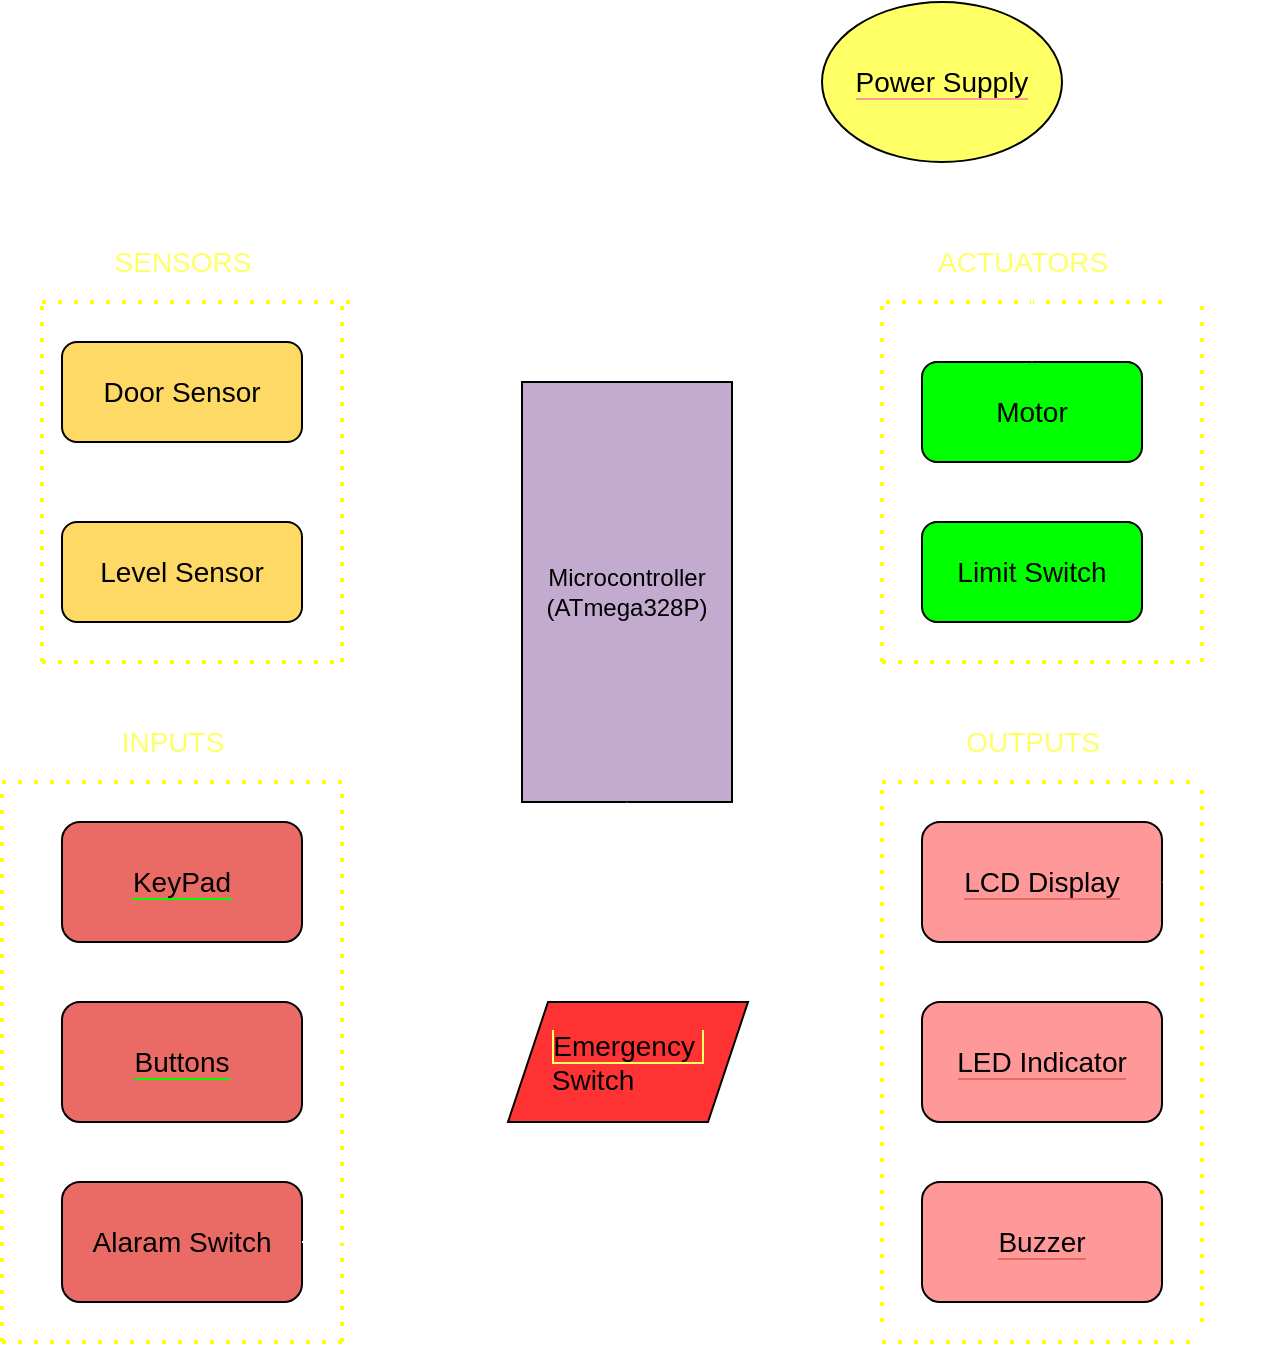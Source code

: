 <mxfile version="16.6.2" type="github">
  <diagram id="jpgyCimg_C4yJ3aij0ze" name="Page-1">
    <mxGraphModel dx="1038" dy="521" grid="1" gridSize="10" guides="1" tooltips="1" connect="1" arrows="1" fold="1" page="1" pageScale="1" pageWidth="850" pageHeight="1100" math="0" shadow="0">
      <root>
        <mxCell id="0" />
        <mxCell id="1" parent="0" />
        <mxCell id="iruNfY8hgb1oY8KxxeWh-50" value="" style="edgeStyle=orthogonalEdgeStyle;rounded=0;orthogonalLoop=1;jettySize=auto;html=1;fontSize=14;strokeColor=#FFFFFF;entryX=0;entryY=0.5;entryDx=0;entryDy=0;" edge="1" parent="1" source="iruNfY8hgb1oY8KxxeWh-1" target="iruNfY8hgb1oY8KxxeWh-5">
          <mxGeometry relative="1" as="geometry">
            <Array as="points">
              <mxPoint x="513" y="310" />
              <mxPoint x="513" y="255" />
            </Array>
          </mxGeometry>
        </mxCell>
        <mxCell id="iruNfY8hgb1oY8KxxeWh-51" value="" style="edgeStyle=orthogonalEdgeStyle;rounded=0;orthogonalLoop=1;jettySize=auto;html=1;fontSize=14;strokeColor=#FFFFFF;" edge="1" parent="1" source="iruNfY8hgb1oY8KxxeWh-1">
          <mxGeometry relative="1" as="geometry">
            <mxPoint x="560" y="330" as="targetPoint" />
            <Array as="points">
              <mxPoint x="490" y="330" />
              <mxPoint x="490" y="330" />
            </Array>
          </mxGeometry>
        </mxCell>
        <mxCell id="iruNfY8hgb1oY8KxxeWh-52" value="" style="edgeStyle=orthogonalEdgeStyle;rounded=0;orthogonalLoop=1;jettySize=auto;html=1;fontSize=14;strokeColor=#FFFFFF;exitX=1;exitY=0.5;exitDx=0;exitDy=0;" edge="1" parent="1" source="iruNfY8hgb1oY8KxxeWh-4">
          <mxGeometry relative="1" as="geometry">
            <mxPoint x="280" y="380" as="sourcePoint" />
            <mxPoint x="350" y="335" as="targetPoint" />
            <Array as="points" />
          </mxGeometry>
        </mxCell>
        <mxCell id="iruNfY8hgb1oY8KxxeWh-53" value="" style="edgeStyle=orthogonalEdgeStyle;rounded=0;orthogonalLoop=1;jettySize=auto;html=1;fontSize=14;strokeColor=#FFFFFF;exitX=1;exitY=0.5;exitDx=0;exitDy=0;" edge="1" parent="1" source="iruNfY8hgb1oY8KxxeWh-2">
          <mxGeometry relative="1" as="geometry">
            <mxPoint x="350" y="280" as="targetPoint" />
            <Array as="points">
              <mxPoint x="300" y="245" />
              <mxPoint x="300" y="280" />
            </Array>
          </mxGeometry>
        </mxCell>
        <mxCell id="iruNfY8hgb1oY8KxxeWh-1" value="Microcontroller&lt;br&gt;(ATmega328P)" style="rounded=0;whiteSpace=wrap;html=1;direction=south;fillColor=#C3ABD0;" vertex="1" parent="1">
          <mxGeometry x="360" y="240" width="105" height="210" as="geometry" />
        </mxCell>
        <mxCell id="iruNfY8hgb1oY8KxxeWh-2" value="&lt;font style=&quot;font-size: 14px&quot;&gt;Door Sensor&lt;/font&gt;" style="rounded=1;whiteSpace=wrap;html=1;fillColor=#FFD966;" vertex="1" parent="1">
          <mxGeometry x="130" y="220" width="120" height="50" as="geometry" />
        </mxCell>
        <mxCell id="iruNfY8hgb1oY8KxxeWh-4" value="&lt;font style=&quot;font-size: 14px&quot;&gt;Level Sensor&lt;/font&gt;" style="rounded=1;whiteSpace=wrap;html=1;fillColor=#FFD966;" vertex="1" parent="1">
          <mxGeometry x="130" y="310" width="120" height="50" as="geometry" />
        </mxCell>
        <mxCell id="iruNfY8hgb1oY8KxxeWh-5" value="&lt;div style=&quot;text-align: left&quot;&gt;&lt;span style=&quot;background-color: rgb(0 , 255 , 0)&quot;&gt;&lt;font style=&quot;font-size: 14px&quot;&gt;Motor&lt;/font&gt;&lt;/span&gt;&lt;/div&gt;" style="rounded=1;whiteSpace=wrap;html=1;fillColor=#00FF00;" vertex="1" parent="1">
          <mxGeometry x="560" y="230" width="110" height="50" as="geometry" />
        </mxCell>
        <mxCell id="iruNfY8hgb1oY8KxxeWh-6" value="&lt;font style=&quot;font-size: 14px&quot;&gt;Limit Switch&lt;/font&gt;" style="rounded=1;whiteSpace=wrap;html=1;fillColor=#00FF00;" vertex="1" parent="1">
          <mxGeometry x="560" y="310" width="110" height="50" as="geometry" />
        </mxCell>
        <mxCell id="iruNfY8hgb1oY8KxxeWh-8" style="edgeStyle=orthogonalEdgeStyle;rounded=0;orthogonalLoop=1;jettySize=auto;html=1;exitX=0.5;exitY=1;exitDx=0;exitDy=0;" edge="1" parent="1" source="iruNfY8hgb1oY8KxxeWh-6" target="iruNfY8hgb1oY8KxxeWh-6">
          <mxGeometry relative="1" as="geometry" />
        </mxCell>
        <mxCell id="iruNfY8hgb1oY8KxxeWh-9" value="" style="endArrow=none;dashed=1;html=1;dashPattern=1 3;strokeWidth=2;rounded=0;fontSize=14;strokeColor=#FFFF00;" edge="1" parent="1">
          <mxGeometry width="50" height="50" relative="1" as="geometry">
            <mxPoint x="120" y="380" as="sourcePoint" />
            <mxPoint x="120" y="200" as="targetPoint" />
          </mxGeometry>
        </mxCell>
        <mxCell id="iruNfY8hgb1oY8KxxeWh-11" value="" style="endArrow=none;dashed=1;html=1;dashPattern=1 3;strokeWidth=2;rounded=0;fontSize=14;strokeColor=#FFFF00;" edge="1" parent="1">
          <mxGeometry width="50" height="50" relative="1" as="geometry">
            <mxPoint x="120" y="200" as="sourcePoint" />
            <mxPoint x="280" y="200" as="targetPoint" />
          </mxGeometry>
        </mxCell>
        <mxCell id="iruNfY8hgb1oY8KxxeWh-15" value="" style="endArrow=none;dashed=1;html=1;dashPattern=1 3;strokeWidth=2;rounded=0;fontSize=14;strokeColor=#FFFF00;" edge="1" parent="1">
          <mxGeometry width="50" height="50" relative="1" as="geometry">
            <mxPoint x="270" y="380" as="sourcePoint" />
            <mxPoint x="270" y="200" as="targetPoint" />
          </mxGeometry>
        </mxCell>
        <mxCell id="iruNfY8hgb1oY8KxxeWh-16" value="" style="endArrow=none;dashed=1;html=1;dashPattern=1 3;strokeWidth=2;rounded=0;fontSize=14;strokeColor=#FFFF00;" edge="1" parent="1">
          <mxGeometry width="50" height="50" relative="1" as="geometry">
            <mxPoint x="120" y="380" as="sourcePoint" />
            <mxPoint x="270" y="380" as="targetPoint" />
          </mxGeometry>
        </mxCell>
        <mxCell id="iruNfY8hgb1oY8KxxeWh-17" value="" style="endArrow=none;dashed=1;html=1;dashPattern=1 3;strokeWidth=2;rounded=0;fontSize=14;strokeColor=#FFFF00;" edge="1" parent="1">
          <mxGeometry width="50" height="50" relative="1" as="geometry">
            <mxPoint x="680" y="200" as="sourcePoint" />
            <mxPoint x="540" y="200" as="targetPoint" />
          </mxGeometry>
        </mxCell>
        <mxCell id="iruNfY8hgb1oY8KxxeWh-18" value="" style="endArrow=none;dashed=1;html=1;dashPattern=1 3;strokeWidth=2;rounded=0;fontSize=14;strokeColor=#FFFF00;" edge="1" parent="1">
          <mxGeometry width="50" height="50" relative="1" as="geometry">
            <mxPoint x="540" y="380" as="sourcePoint" />
            <mxPoint x="540" y="200" as="targetPoint" />
          </mxGeometry>
        </mxCell>
        <mxCell id="iruNfY8hgb1oY8KxxeWh-19" value="" style="endArrow=none;dashed=1;html=1;dashPattern=1 3;strokeWidth=2;rounded=0;fontSize=14;strokeColor=#FFFF00;" edge="1" parent="1">
          <mxGeometry width="50" height="50" relative="1" as="geometry">
            <mxPoint x="700" y="380" as="sourcePoint" />
            <mxPoint x="700" y="200" as="targetPoint" />
          </mxGeometry>
        </mxCell>
        <mxCell id="iruNfY8hgb1oY8KxxeWh-20" value="" style="endArrow=none;dashed=1;html=1;dashPattern=1 3;strokeWidth=2;rounded=0;fontSize=14;strokeColor=#FFFF00;" edge="1" parent="1">
          <mxGeometry width="50" height="50" relative="1" as="geometry">
            <mxPoint x="540" y="380" as="sourcePoint" />
            <mxPoint x="700" y="380" as="targetPoint" />
          </mxGeometry>
        </mxCell>
        <mxCell id="iruNfY8hgb1oY8KxxeWh-41" style="edgeStyle=orthogonalEdgeStyle;rounded=0;orthogonalLoop=1;jettySize=auto;html=1;fontSize=14;strokeColor=#FFFFFF;" edge="1" parent="1" source="iruNfY8hgb1oY8KxxeWh-22">
          <mxGeometry relative="1" as="geometry">
            <mxPoint x="350" y="390" as="targetPoint" />
            <Array as="points">
              <mxPoint x="280" y="490" />
              <mxPoint x="280" y="390" />
            </Array>
          </mxGeometry>
        </mxCell>
        <mxCell id="iruNfY8hgb1oY8KxxeWh-22" value="&lt;span style=&quot;background-color: rgb(234 , 107 , 102)&quot;&gt;KeyPad&lt;/span&gt;" style="rounded=1;whiteSpace=wrap;html=1;labelBackgroundColor=#00FF00;fontSize=14;fillColor=#EA6B66;" vertex="1" parent="1">
          <mxGeometry x="130" y="460" width="120" height="60" as="geometry" />
        </mxCell>
        <mxCell id="iruNfY8hgb1oY8KxxeWh-42" value="" style="edgeStyle=orthogonalEdgeStyle;rounded=0;orthogonalLoop=1;jettySize=auto;html=1;fontSize=14;strokeColor=#FFFFFF;" edge="1" parent="1" source="iruNfY8hgb1oY8KxxeWh-23">
          <mxGeometry relative="1" as="geometry">
            <mxPoint x="340" y="410" as="targetPoint" />
            <Array as="points">
              <mxPoint x="290" y="580" />
              <mxPoint x="290" y="410" />
            </Array>
          </mxGeometry>
        </mxCell>
        <mxCell id="iruNfY8hgb1oY8KxxeWh-23" value="&lt;span style=&quot;background-color: rgb(234 , 107 , 102)&quot;&gt;Buttons&lt;/span&gt;" style="rounded=1;whiteSpace=wrap;html=1;labelBackgroundColor=#00FF00;fontSize=14;fillColor=#EA6B66;" vertex="1" parent="1">
          <mxGeometry x="130" y="550" width="120" height="60" as="geometry" />
        </mxCell>
        <mxCell id="iruNfY8hgb1oY8KxxeWh-25" value="Alaram Switch" style="rounded=1;whiteSpace=wrap;html=1;labelBackgroundColor=#EA6B66;fontSize=14;fillColor=#EA6B66;" vertex="1" parent="1">
          <mxGeometry x="130" y="640" width="120" height="60" as="geometry" />
        </mxCell>
        <mxCell id="iruNfY8hgb1oY8KxxeWh-26" value="" style="endArrow=none;dashed=1;html=1;dashPattern=1 3;strokeWidth=2;rounded=0;fontSize=14;strokeColor=#FFFF00;" edge="1" parent="1">
          <mxGeometry width="50" height="50" relative="1" as="geometry">
            <mxPoint x="270" y="720" as="sourcePoint" />
            <mxPoint x="270" y="440" as="targetPoint" />
          </mxGeometry>
        </mxCell>
        <mxCell id="iruNfY8hgb1oY8KxxeWh-27" value="" style="endArrow=none;dashed=1;html=1;dashPattern=1 3;strokeWidth=2;rounded=0;fontSize=14;strokeColor=#FFFF00;" edge="1" parent="1">
          <mxGeometry width="50" height="50" relative="1" as="geometry">
            <mxPoint x="100" y="720" as="sourcePoint" />
            <mxPoint x="100" y="440" as="targetPoint" />
          </mxGeometry>
        </mxCell>
        <mxCell id="iruNfY8hgb1oY8KxxeWh-28" value="" style="endArrow=none;dashed=1;html=1;dashPattern=1 3;strokeWidth=2;rounded=0;fontSize=14;strokeColor=#FFFF00;" edge="1" parent="1">
          <mxGeometry width="50" height="50" relative="1" as="geometry">
            <mxPoint x="100" y="440" as="sourcePoint" />
            <mxPoint x="270" y="440" as="targetPoint" />
          </mxGeometry>
        </mxCell>
        <mxCell id="iruNfY8hgb1oY8KxxeWh-30" value="" style="endArrow=none;dashed=1;html=1;dashPattern=1 3;strokeWidth=2;rounded=0;fontSize=14;strokeColor=#FFFF00;" edge="1" parent="1">
          <mxGeometry width="50" height="50" relative="1" as="geometry">
            <mxPoint x="100" y="720" as="sourcePoint" />
            <mxPoint x="270" y="720" as="targetPoint" />
          </mxGeometry>
        </mxCell>
        <mxCell id="iruNfY8hgb1oY8KxxeWh-47" value="" style="edgeStyle=orthogonalEdgeStyle;rounded=0;orthogonalLoop=1;jettySize=auto;html=1;fontSize=14;strokeColor=#FFFFFF;exitX=0;exitY=0.5;exitDx=0;exitDy=0;" edge="1" parent="1" source="iruNfY8hgb1oY8KxxeWh-31">
          <mxGeometry relative="1" as="geometry">
            <mxPoint x="480" y="390" as="targetPoint" />
            <Array as="points">
              <mxPoint x="530" y="490" />
              <mxPoint x="530" y="390" />
            </Array>
          </mxGeometry>
        </mxCell>
        <mxCell id="iruNfY8hgb1oY8KxxeWh-31" value="&lt;span style=&quot;background-color: rgb(255 , 153 , 153)&quot;&gt;LCD Display&lt;/span&gt;" style="rounded=1;whiteSpace=wrap;html=1;labelBackgroundColor=#EA6B66;fontSize=14;fillColor=#FF9999;" vertex="1" parent="1">
          <mxGeometry x="560" y="460" width="120" height="60" as="geometry" />
        </mxCell>
        <mxCell id="iruNfY8hgb1oY8KxxeWh-48" value="" style="edgeStyle=orthogonalEdgeStyle;rounded=0;orthogonalLoop=1;jettySize=auto;html=1;fontSize=14;strokeColor=#FFFFFF;" edge="1" parent="1" source="iruNfY8hgb1oY8KxxeWh-32">
          <mxGeometry relative="1" as="geometry">
            <mxPoint x="480" y="410" as="targetPoint" />
            <Array as="points">
              <mxPoint x="520" y="580" />
              <mxPoint x="520" y="410" />
            </Array>
          </mxGeometry>
        </mxCell>
        <mxCell id="iruNfY8hgb1oY8KxxeWh-32" value="&lt;span style=&quot;background-color: rgb(255 , 153 , 153)&quot;&gt;LED Indicator&lt;/span&gt;" style="rounded=1;whiteSpace=wrap;html=1;labelBackgroundColor=#EA6B66;fontSize=14;fillColor=#FF9999;" vertex="1" parent="1">
          <mxGeometry x="560" y="550" width="120" height="60" as="geometry" />
        </mxCell>
        <mxCell id="iruNfY8hgb1oY8KxxeWh-49" value="" style="edgeStyle=orthogonalEdgeStyle;rounded=0;orthogonalLoop=1;jettySize=auto;html=1;fontSize=14;strokeColor=#FFFFFF;" edge="1" parent="1" source="iruNfY8hgb1oY8KxxeWh-33">
          <mxGeometry relative="1" as="geometry">
            <mxPoint x="480" y="430" as="targetPoint" />
            <Array as="points">
              <mxPoint x="510" y="670" />
              <mxPoint x="510" y="430" />
            </Array>
          </mxGeometry>
        </mxCell>
        <mxCell id="iruNfY8hgb1oY8KxxeWh-33" value="&lt;span style=&quot;background-color: rgb(255 , 153 , 153)&quot;&gt;Buzzer&lt;/span&gt;" style="rounded=1;whiteSpace=wrap;html=1;labelBackgroundColor=#EA6B66;fontSize=14;fillColor=#FF9999;" vertex="1" parent="1">
          <mxGeometry x="560" y="640" width="120" height="60" as="geometry" />
        </mxCell>
        <mxCell id="iruNfY8hgb1oY8KxxeWh-34" value="" style="endArrow=none;dashed=1;html=1;dashPattern=1 3;strokeWidth=2;rounded=0;fontSize=14;strokeColor=#FFFF00;" edge="1" parent="1">
          <mxGeometry width="50" height="50" relative="1" as="geometry">
            <mxPoint x="540" y="710" as="sourcePoint" />
            <mxPoint x="540" y="440" as="targetPoint" />
          </mxGeometry>
        </mxCell>
        <mxCell id="iruNfY8hgb1oY8KxxeWh-35" value="" style="endArrow=none;dashed=1;html=1;dashPattern=1 3;strokeWidth=2;rounded=0;fontSize=14;strokeColor=#FFFF00;" edge="1" parent="1">
          <mxGeometry width="50" height="50" relative="1" as="geometry">
            <mxPoint x="540" y="440" as="sourcePoint" />
            <mxPoint x="700" y="440" as="targetPoint" />
          </mxGeometry>
        </mxCell>
        <mxCell id="iruNfY8hgb1oY8KxxeWh-36" value="" style="endArrow=none;dashed=1;html=1;dashPattern=1 3;strokeWidth=2;rounded=0;fontSize=14;strokeColor=#FFFF00;" edge="1" parent="1">
          <mxGeometry width="50" height="50" relative="1" as="geometry">
            <mxPoint x="540" y="720" as="sourcePoint" />
            <mxPoint x="700" y="720" as="targetPoint" />
          </mxGeometry>
        </mxCell>
        <mxCell id="iruNfY8hgb1oY8KxxeWh-37" value="" style="endArrow=none;dashed=1;html=1;dashPattern=1 3;strokeWidth=2;rounded=0;fontSize=14;strokeColor=#FFFF00;" edge="1" parent="1">
          <mxGeometry width="50" height="50" relative="1" as="geometry">
            <mxPoint x="700" y="710" as="sourcePoint" />
            <mxPoint x="700" y="440" as="targetPoint" />
          </mxGeometry>
        </mxCell>
        <mxCell id="iruNfY8hgb1oY8KxxeWh-54" value="" style="edgeStyle=orthogonalEdgeStyle;rounded=0;orthogonalLoop=1;jettySize=auto;html=1;fontSize=14;strokeColor=#FFFFFF;" edge="1" parent="1" source="iruNfY8hgb1oY8KxxeWh-38" target="iruNfY8hgb1oY8KxxeWh-5">
          <mxGeometry relative="1" as="geometry" />
        </mxCell>
        <mxCell id="iruNfY8hgb1oY8KxxeWh-56" value="" style="edgeStyle=orthogonalEdgeStyle;rounded=0;orthogonalLoop=1;jettySize=auto;html=1;fontSize=14;strokeColor=#FFFFFF;" edge="1" parent="1" source="iruNfY8hgb1oY8KxxeWh-38">
          <mxGeometry relative="1" as="geometry">
            <mxPoint x="410" y="230" as="targetPoint" />
          </mxGeometry>
        </mxCell>
        <mxCell id="iruNfY8hgb1oY8KxxeWh-58" value="" style="edgeStyle=orthogonalEdgeStyle;rounded=0;orthogonalLoop=1;jettySize=auto;html=1;fontSize=14;strokeColor=#FFFFFF;entryX=1;entryY=0.5;entryDx=0;entryDy=0;" edge="1" parent="1" source="iruNfY8hgb1oY8KxxeWh-38" target="iruNfY8hgb1oY8KxxeWh-31">
          <mxGeometry relative="1" as="geometry">
            <mxPoint x="710" y="90" as="targetPoint" />
            <Array as="points">
              <mxPoint x="720" y="90" />
              <mxPoint x="720" y="490" />
            </Array>
          </mxGeometry>
        </mxCell>
        <mxCell id="iruNfY8hgb1oY8KxxeWh-38" value="&lt;span style=&quot;background-color: rgb(255 , 255 , 102)&quot;&gt;Power Supply&lt;/span&gt;" style="ellipse;whiteSpace=wrap;html=1;labelBackgroundColor=#FF9999;fontSize=14;fillColor=#FFFF66;" vertex="1" parent="1">
          <mxGeometry x="510" y="50" width="120" height="80" as="geometry" />
        </mxCell>
        <mxCell id="iruNfY8hgb1oY8KxxeWh-40" value="" style="edgeStyle=orthogonalEdgeStyle;rounded=0;orthogonalLoop=1;jettySize=auto;html=1;fontSize=14;strokeColor=#FFFFFF;" edge="1" parent="1" source="iruNfY8hgb1oY8KxxeWh-39" target="iruNfY8hgb1oY8KxxeWh-1">
          <mxGeometry relative="1" as="geometry" />
        </mxCell>
        <mxCell id="iruNfY8hgb1oY8KxxeWh-39" value="&lt;span style=&quot;background-color: rgb(255 , 51 , 51)&quot;&gt;Emergency&amp;nbsp;&lt;br&gt;Switch&amp;nbsp; &amp;nbsp; &amp;nbsp; &amp;nbsp; &amp;nbsp;&lt;br&gt;&lt;/span&gt;" style="shape=parallelogram;perimeter=parallelogramPerimeter;whiteSpace=wrap;html=1;fixedSize=1;labelBackgroundColor=#FFFF66;fontSize=14;fillColor=#FF3333;" vertex="1" parent="1">
          <mxGeometry x="353" y="550" width="120" height="60" as="geometry" />
        </mxCell>
        <mxCell id="iruNfY8hgb1oY8KxxeWh-44" value="" style="endArrow=classic;html=1;rounded=0;fontSize=14;strokeColor=#FFFFFF;" edge="1" parent="1">
          <mxGeometry width="50" height="50" relative="1" as="geometry">
            <mxPoint x="300" y="430" as="sourcePoint" />
            <mxPoint x="340" y="430" as="targetPoint" />
          </mxGeometry>
        </mxCell>
        <mxCell id="iruNfY8hgb1oY8KxxeWh-45" value="" style="endArrow=none;html=1;rounded=0;fontSize=14;strokeColor=#FFFFFF;" edge="1" parent="1">
          <mxGeometry width="50" height="50" relative="1" as="geometry">
            <mxPoint x="300" y="670" as="sourcePoint" />
            <mxPoint x="300" y="430" as="targetPoint" />
          </mxGeometry>
        </mxCell>
        <mxCell id="iruNfY8hgb1oY8KxxeWh-46" value="" style="endArrow=none;html=1;rounded=0;fontSize=14;strokeColor=#FFFFFF;exitX=1;exitY=0.5;exitDx=0;exitDy=0;" edge="1" parent="1" source="iruNfY8hgb1oY8KxxeWh-25">
          <mxGeometry width="50" height="50" relative="1" as="geometry">
            <mxPoint x="250" y="700" as="sourcePoint" />
            <mxPoint x="300" y="670" as="targetPoint" />
          </mxGeometry>
        </mxCell>
        <mxCell id="iruNfY8hgb1oY8KxxeWh-59" value="&lt;font color=&quot;#ffff66&quot;&gt;ACTUATORS&lt;/font&gt;" style="text;html=1;align=center;verticalAlign=middle;resizable=0;points=[];autosize=1;strokeColor=none;fillColor=none;fontSize=14;" vertex="1" parent="1">
          <mxGeometry x="560" y="170" width="100" height="20" as="geometry" />
        </mxCell>
        <mxCell id="iruNfY8hgb1oY8KxxeWh-60" value="SENSORS" style="text;html=1;align=center;verticalAlign=middle;resizable=0;points=[];autosize=1;strokeColor=none;fillColor=none;fontSize=14;fontColor=#FFFF66;" vertex="1" parent="1">
          <mxGeometry x="150" y="170" width="80" height="20" as="geometry" />
        </mxCell>
        <mxCell id="iruNfY8hgb1oY8KxxeWh-61" value="INPUTS" style="text;html=1;align=center;verticalAlign=middle;resizable=0;points=[];autosize=1;strokeColor=none;fillColor=none;fontSize=14;fontColor=#FFFF66;" vertex="1" parent="1">
          <mxGeometry x="150" y="410" width="70" height="20" as="geometry" />
        </mxCell>
        <mxCell id="iruNfY8hgb1oY8KxxeWh-62" value="OUTPUTS" style="text;html=1;align=center;verticalAlign=middle;resizable=0;points=[];autosize=1;strokeColor=none;fillColor=none;fontSize=14;fontColor=#FFFF66;" vertex="1" parent="1">
          <mxGeometry x="575" y="410" width="80" height="20" as="geometry" />
        </mxCell>
      </root>
    </mxGraphModel>
  </diagram>
</mxfile>
